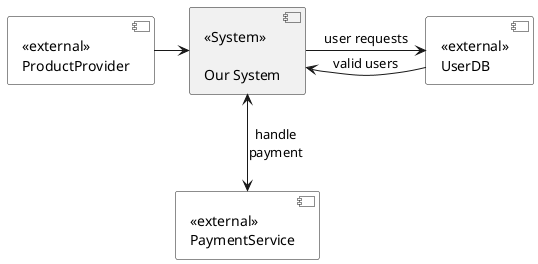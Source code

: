 @startuml
skinparam componentstyle UML2

component [«System»\n\nOur System] as OSA
component [«external»\nUserDB] as UserDB #White
component [«external»\nProductProvider] as Bahn #White
component [«external»\nPaymentService] as Pay #White



Bahn -> OSA
OSA -> UserDB : user requests
UserDB -> OSA: valid users
Pay <-up-> OSA: handle\npayment

@enduml